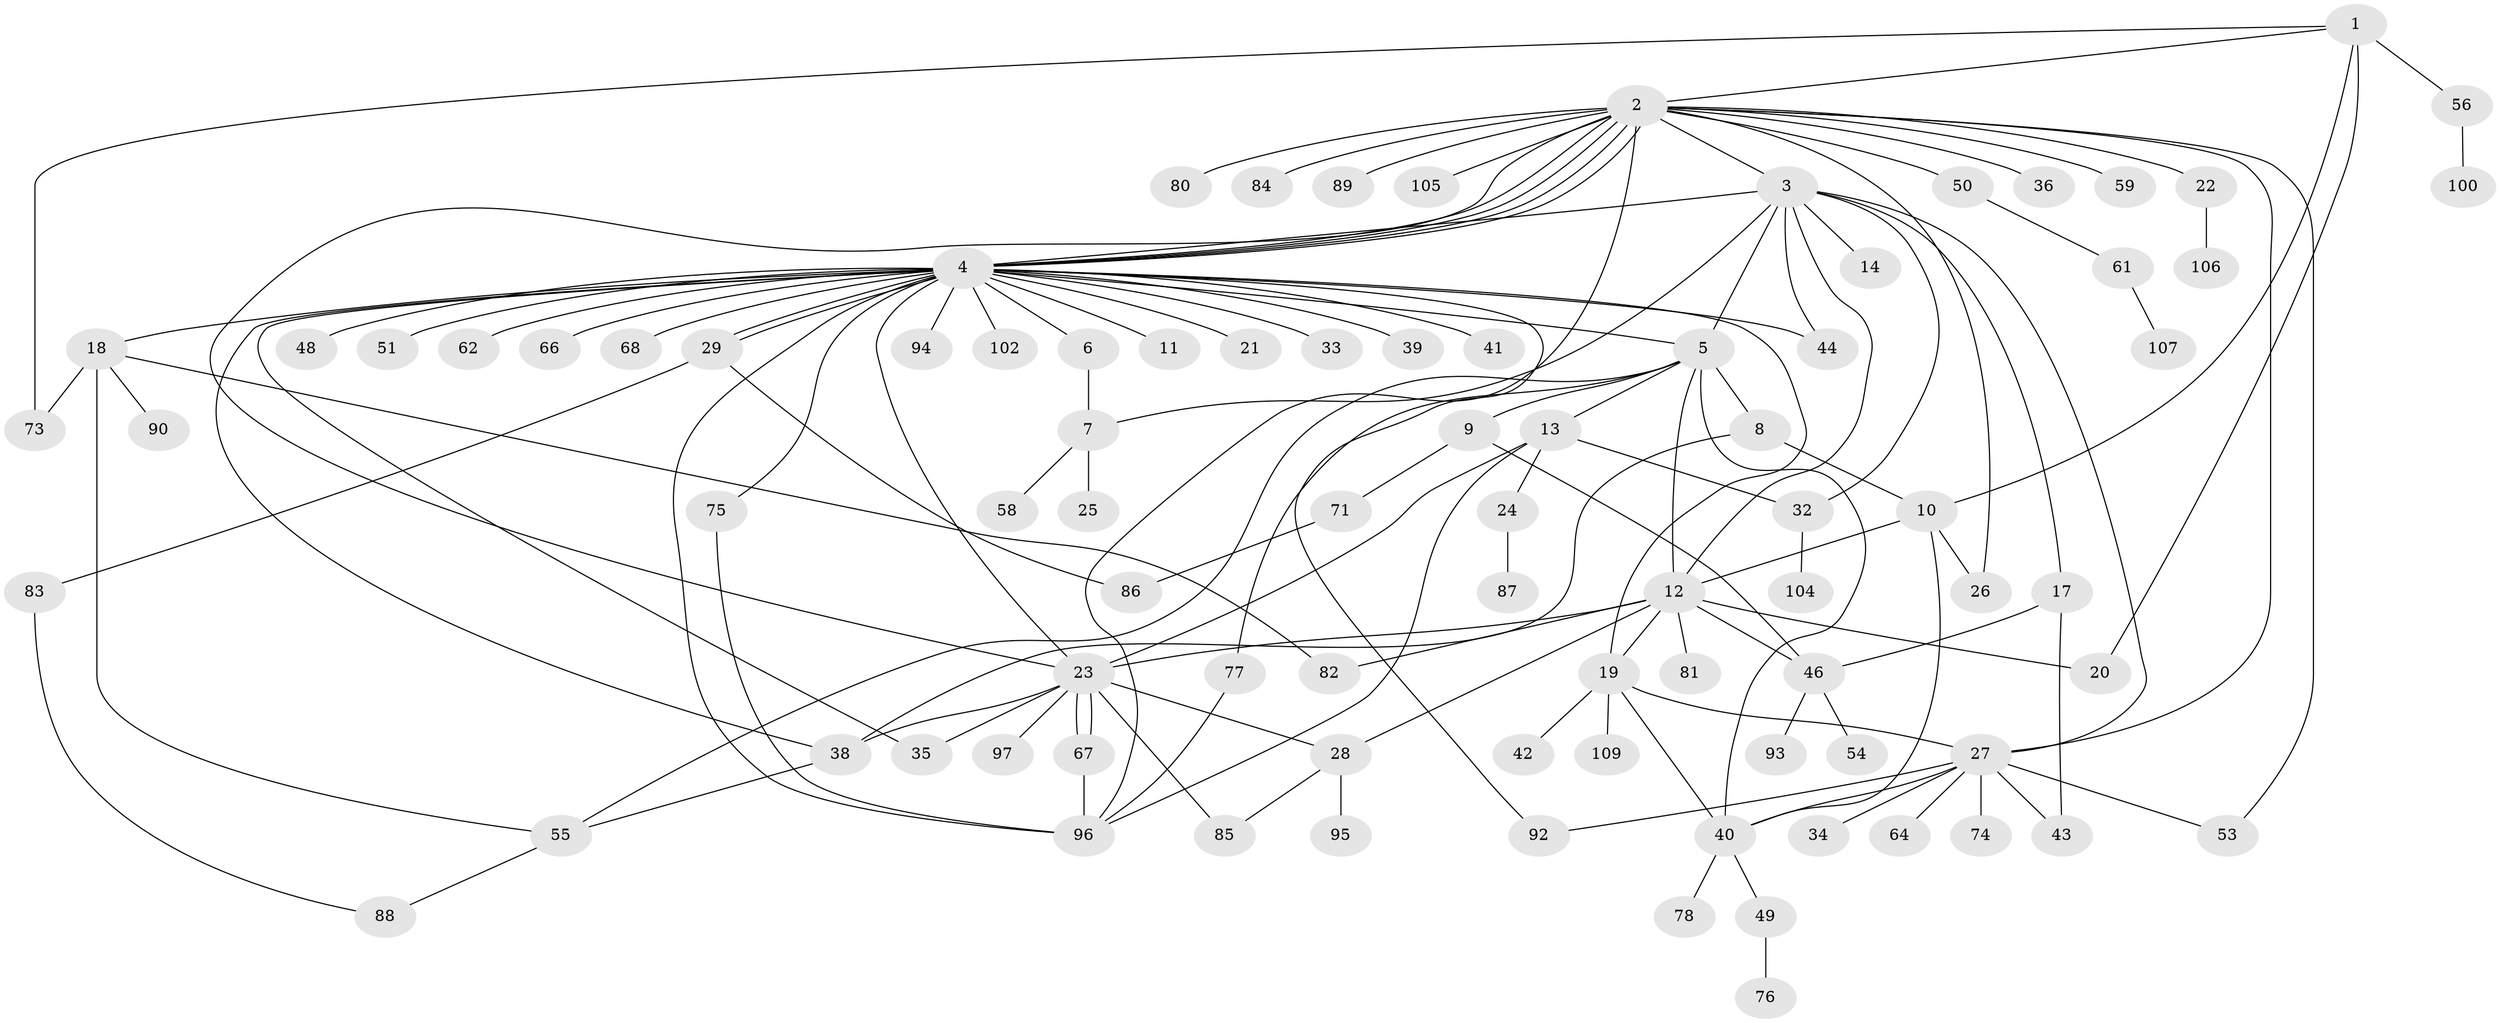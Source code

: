 // original degree distribution, {6: 0.017857142857142856, 20: 0.008928571428571428, 11: 0.008928571428571428, 33: 0.008928571428571428, 9: 0.008928571428571428, 2: 0.2767857142857143, 4: 0.03571428571428571, 3: 0.08928571428571429, 1: 0.44642857142857145, 10: 0.008928571428571428, 5: 0.05357142857142857, 12: 0.008928571428571428, 7: 0.026785714285714284}
// Generated by graph-tools (version 1.1) at 2025/41/03/06/25 10:41:51]
// undirected, 87 vertices, 131 edges
graph export_dot {
graph [start="1"]
  node [color=gray90,style=filled];
  1 [super="+31"];
  2 [super="+111"];
  3 [super="+69"];
  4 [super="+57"];
  5 [super="+16"];
  6;
  7;
  8;
  9 [super="+15"];
  10 [super="+37"];
  11;
  12 [super="+47"];
  13 [super="+70"];
  14;
  17;
  18 [super="+108"];
  19 [super="+30"];
  20;
  21;
  22;
  23 [super="+91"];
  24 [super="+45"];
  25;
  26;
  27 [super="+63"];
  28 [super="+103"];
  29 [super="+110"];
  32;
  33;
  34;
  35 [super="+65"];
  36;
  38;
  39;
  40 [super="+112"];
  41;
  42;
  43;
  44;
  46;
  48;
  49 [super="+52"];
  50;
  51;
  53;
  54;
  55 [super="+60"];
  56 [super="+72"];
  58;
  59;
  61 [super="+101"];
  62;
  64;
  66;
  67;
  68;
  71;
  73;
  74;
  75;
  76 [super="+79"];
  77;
  78;
  80;
  81;
  82;
  83;
  84;
  85;
  86 [super="+98"];
  87;
  88;
  89;
  90;
  92;
  93;
  94;
  95;
  96 [super="+99"];
  97;
  100;
  102;
  104;
  105;
  106;
  107;
  109;
  1 -- 2;
  1 -- 10;
  1 -- 20;
  1 -- 56;
  1 -- 73;
  2 -- 3;
  2 -- 4;
  2 -- 4;
  2 -- 4;
  2 -- 4;
  2 -- 22;
  2 -- 23;
  2 -- 26;
  2 -- 27;
  2 -- 36;
  2 -- 50;
  2 -- 53;
  2 -- 59;
  2 -- 80;
  2 -- 84;
  2 -- 89;
  2 -- 96;
  2 -- 105;
  3 -- 4;
  3 -- 5;
  3 -- 7;
  3 -- 12;
  3 -- 14;
  3 -- 17;
  3 -- 32;
  3 -- 44;
  3 -- 27;
  4 -- 5;
  4 -- 6;
  4 -- 11;
  4 -- 18;
  4 -- 19;
  4 -- 21;
  4 -- 23;
  4 -- 29;
  4 -- 29;
  4 -- 33;
  4 -- 35 [weight=2];
  4 -- 38;
  4 -- 39;
  4 -- 41;
  4 -- 44;
  4 -- 48;
  4 -- 51;
  4 -- 62;
  4 -- 66;
  4 -- 68;
  4 -- 75;
  4 -- 92;
  4 -- 94;
  4 -- 96 [weight=2];
  4 -- 102;
  5 -- 8;
  5 -- 9;
  5 -- 13;
  5 -- 40;
  5 -- 55;
  5 -- 77;
  5 -- 12;
  6 -- 7;
  7 -- 25;
  7 -- 58;
  8 -- 10;
  8 -- 38;
  9 -- 46;
  9 -- 71;
  10 -- 12;
  10 -- 40;
  10 -- 26;
  12 -- 19;
  12 -- 23;
  12 -- 28;
  12 -- 46;
  12 -- 81;
  12 -- 82;
  12 -- 20;
  13 -- 24;
  13 -- 32;
  13 -- 96;
  13 -- 23;
  17 -- 43;
  17 -- 46;
  18 -- 55;
  18 -- 73;
  18 -- 82;
  18 -- 90;
  19 -- 27;
  19 -- 109;
  19 -- 40;
  19 -- 42;
  22 -- 106;
  23 -- 28;
  23 -- 38;
  23 -- 67;
  23 -- 67;
  23 -- 85;
  23 -- 97;
  23 -- 35;
  24 -- 87;
  27 -- 34;
  27 -- 92;
  27 -- 64;
  27 -- 53;
  27 -- 40;
  27 -- 74;
  27 -- 43;
  28 -- 85;
  28 -- 95;
  29 -- 83;
  29 -- 86;
  32 -- 104;
  38 -- 55;
  40 -- 49;
  40 -- 78;
  46 -- 54;
  46 -- 93;
  49 -- 76;
  50 -- 61;
  55 -- 88;
  56 -- 100;
  61 -- 107;
  67 -- 96;
  71 -- 86;
  75 -- 96;
  77 -- 96;
  83 -- 88;
}
